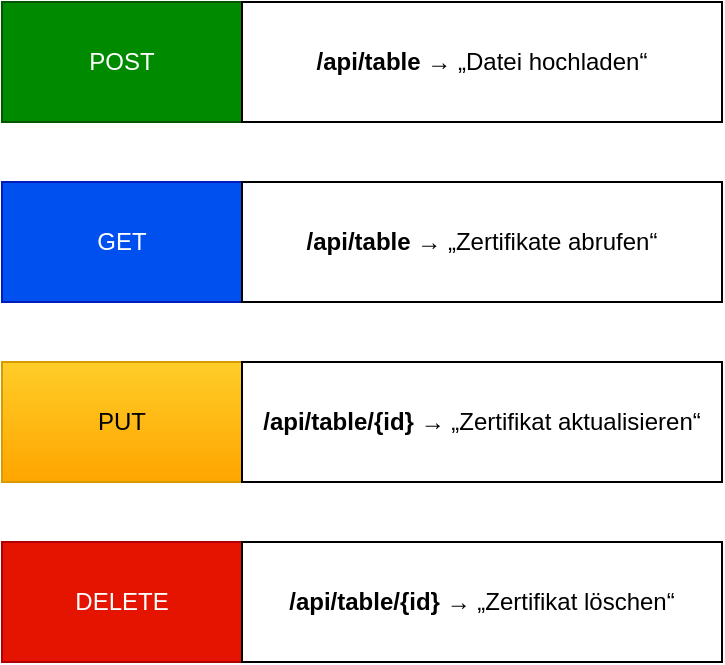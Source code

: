 <mxfile version="26.2.10">
  <diagram name="Seite-1" id="jW_Ev9PfmGsdIHceFEIm">
    <mxGraphModel dx="1418" dy="755" grid="1" gridSize="10" guides="1" tooltips="1" connect="1" arrows="1" fold="1" page="1" pageScale="1" pageWidth="827" pageHeight="1169" math="0" shadow="0">
      <root>
        <mxCell id="0" />
        <mxCell id="1" parent="0" />
        <mxCell id="Fc6nXALGjgbMEP9GJVV0-2" value="POST" style="rounded=0;whiteSpace=wrap;html=1;fillColor=#008a00;fontColor=#ffffff;strokeColor=#005700;" vertex="1" parent="1">
          <mxGeometry x="260" y="280" width="120" height="60" as="geometry" />
        </mxCell>
        <mxCell id="Fc6nXALGjgbMEP9GJVV0-4" value="GET" style="rounded=0;whiteSpace=wrap;html=1;fillColor=#0050ef;fontColor=#ffffff;strokeColor=#001DBC;" vertex="1" parent="1">
          <mxGeometry x="260" y="370" width="120" height="60" as="geometry" />
        </mxCell>
        <mxCell id="Fc6nXALGjgbMEP9GJVV0-6" value="PUT" style="rounded=0;whiteSpace=wrap;html=1;fillColor=#ffcd28;strokeColor=#d79b00;gradientColor=#ffa500;" vertex="1" parent="1">
          <mxGeometry x="260" y="460" width="120" height="60" as="geometry" />
        </mxCell>
        <mxCell id="Fc6nXALGjgbMEP9GJVV0-8" value="DELETE" style="rounded=0;whiteSpace=wrap;html=1;fillColor=#e51400;fontColor=#ffffff;strokeColor=#B20000;" vertex="1" parent="1">
          <mxGeometry x="260" y="550" width="120" height="60" as="geometry" />
        </mxCell>
        <mxCell id="Fc6nXALGjgbMEP9GJVV0-9" value="&lt;strong data-end=&quot;3509&quot; data-start=&quot;3487&quot;&gt;/api/table&lt;/strong&gt;&amp;nbsp;→ „Datei hochladen“" style="rounded=0;whiteSpace=wrap;html=1;" vertex="1" parent="1">
          <mxGeometry x="380" y="280" width="240" height="60" as="geometry" />
        </mxCell>
        <mxCell id="Fc6nXALGjgbMEP9GJVV0-10" value="&lt;strong data-end=&quot;3558&quot; data-start=&quot;3537&quot;&gt;/api/table&lt;/strong&gt;&amp;nbsp;→ „Zertifikate abrufen“" style="rounded=0;whiteSpace=wrap;html=1;" vertex="1" parent="1">
          <mxGeometry x="380" y="370" width="240" height="60" as="geometry" />
        </mxCell>
        <mxCell id="Fc6nXALGjgbMEP9GJVV0-11" value="&lt;strong data-end=&quot;3616&quot; data-start=&quot;3590&quot;&gt;/api/table/{id}&lt;/strong&gt; → „Zertifikat aktualisieren“" style="rounded=0;whiteSpace=wrap;html=1;" vertex="1" parent="1">
          <mxGeometry x="380" y="460" width="240" height="60" as="geometry" />
        </mxCell>
        <mxCell id="Fc6nXALGjgbMEP9GJVV0-12" value="&lt;strong data-end=&quot;3682&quot; data-start=&quot;3653&quot;&gt;/api/table/{id}&lt;/strong&gt; → „Zertifikat löschen“" style="rounded=0;whiteSpace=wrap;html=1;" vertex="1" parent="1">
          <mxGeometry x="380" y="550" width="240" height="60" as="geometry" />
        </mxCell>
      </root>
    </mxGraphModel>
  </diagram>
</mxfile>
